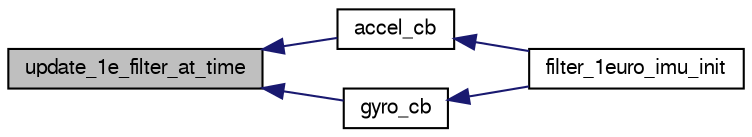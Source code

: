 digraph "update_1e_filter_at_time"
{
  edge [fontname="FreeSans",fontsize="10",labelfontname="FreeSans",labelfontsize="10"];
  node [fontname="FreeSans",fontsize="10",shape=record];
  rankdir="LR";
  Node1 [label="update_1e_filter_at_time",height=0.2,width=0.4,color="black", fillcolor="grey75", style="filled", fontcolor="black"];
  Node1 -> Node2 [dir="back",color="midnightblue",fontsize="10",style="solid",fontname="FreeSans"];
  Node2 [label="accel_cb",height=0.2,width=0.4,color="black", fillcolor="white", style="filled",URL="$filter__1euro__imu_8c.html#aacd6b1869f263f90a6f1fbe777a87793"];
  Node2 -> Node3 [dir="back",color="midnightblue",fontsize="10",style="solid",fontname="FreeSans"];
  Node3 [label="filter_1euro_imu_init",height=0.2,width=0.4,color="black", fillcolor="white", style="filled",URL="$filter__1euro__imu_8h.html#ac5440f07272979ecc4ceb8b288758320",tooltip="Init and bindings. "];
  Node1 -> Node4 [dir="back",color="midnightblue",fontsize="10",style="solid",fontname="FreeSans"];
  Node4 [label="gyro_cb",height=0.2,width=0.4,color="black", fillcolor="white", style="filled",URL="$filter__1euro__imu_8c.html#a47e1ea35fdb43af72537c6c9f38b889d"];
  Node4 -> Node3 [dir="back",color="midnightblue",fontsize="10",style="solid",fontname="FreeSans"];
}
